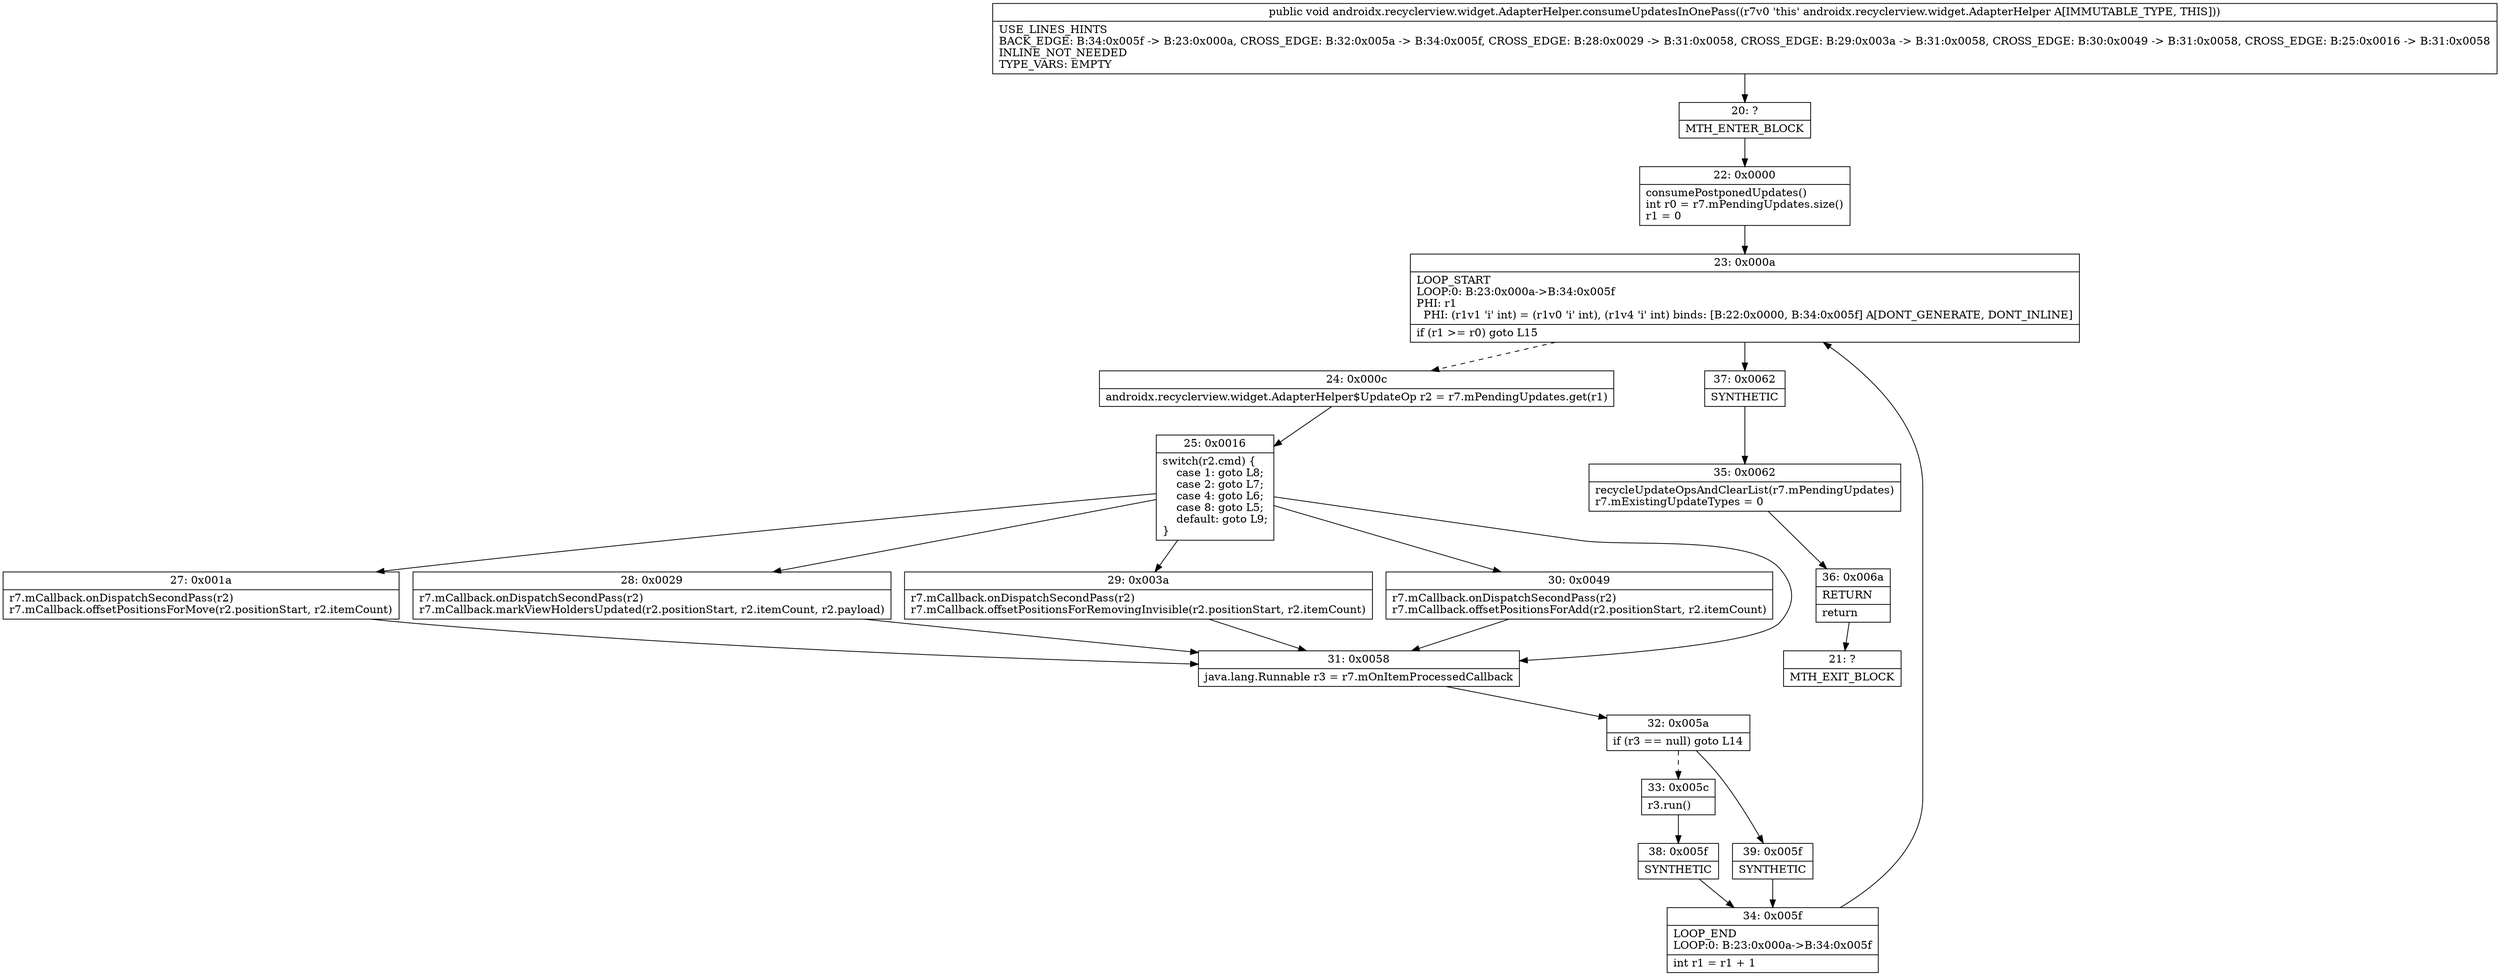 digraph "CFG forandroidx.recyclerview.widget.AdapterHelper.consumeUpdatesInOnePass()V" {
Node_20 [shape=record,label="{20\:\ ?|MTH_ENTER_BLOCK\l}"];
Node_22 [shape=record,label="{22\:\ 0x0000|consumePostponedUpdates()\lint r0 = r7.mPendingUpdates.size()\lr1 = 0\l}"];
Node_23 [shape=record,label="{23\:\ 0x000a|LOOP_START\lLOOP:0: B:23:0x000a\-\>B:34:0x005f\lPHI: r1 \l  PHI: (r1v1 'i' int) = (r1v0 'i' int), (r1v4 'i' int) binds: [B:22:0x0000, B:34:0x005f] A[DONT_GENERATE, DONT_INLINE]\l|if (r1 \>= r0) goto L15\l}"];
Node_24 [shape=record,label="{24\:\ 0x000c|androidx.recyclerview.widget.AdapterHelper$UpdateOp r2 = r7.mPendingUpdates.get(r1)\l}"];
Node_25 [shape=record,label="{25\:\ 0x0016|switch(r2.cmd) \{\l    case 1: goto L8;\l    case 2: goto L7;\l    case 4: goto L6;\l    case 8: goto L5;\l    default: goto L9;\l\}\l}"];
Node_27 [shape=record,label="{27\:\ 0x001a|r7.mCallback.onDispatchSecondPass(r2)\lr7.mCallback.offsetPositionsForMove(r2.positionStart, r2.itemCount)\l}"];
Node_28 [shape=record,label="{28\:\ 0x0029|r7.mCallback.onDispatchSecondPass(r2)\lr7.mCallback.markViewHoldersUpdated(r2.positionStart, r2.itemCount, r2.payload)\l}"];
Node_29 [shape=record,label="{29\:\ 0x003a|r7.mCallback.onDispatchSecondPass(r2)\lr7.mCallback.offsetPositionsForRemovingInvisible(r2.positionStart, r2.itemCount)\l}"];
Node_30 [shape=record,label="{30\:\ 0x0049|r7.mCallback.onDispatchSecondPass(r2)\lr7.mCallback.offsetPositionsForAdd(r2.positionStart, r2.itemCount)\l}"];
Node_31 [shape=record,label="{31\:\ 0x0058|java.lang.Runnable r3 = r7.mOnItemProcessedCallback\l}"];
Node_32 [shape=record,label="{32\:\ 0x005a|if (r3 == null) goto L14\l}"];
Node_33 [shape=record,label="{33\:\ 0x005c|r3.run()\l}"];
Node_38 [shape=record,label="{38\:\ 0x005f|SYNTHETIC\l}"];
Node_34 [shape=record,label="{34\:\ 0x005f|LOOP_END\lLOOP:0: B:23:0x000a\-\>B:34:0x005f\l|int r1 = r1 + 1\l}"];
Node_39 [shape=record,label="{39\:\ 0x005f|SYNTHETIC\l}"];
Node_37 [shape=record,label="{37\:\ 0x0062|SYNTHETIC\l}"];
Node_35 [shape=record,label="{35\:\ 0x0062|recycleUpdateOpsAndClearList(r7.mPendingUpdates)\lr7.mExistingUpdateTypes = 0\l}"];
Node_36 [shape=record,label="{36\:\ 0x006a|RETURN\l|return\l}"];
Node_21 [shape=record,label="{21\:\ ?|MTH_EXIT_BLOCK\l}"];
MethodNode[shape=record,label="{public void androidx.recyclerview.widget.AdapterHelper.consumeUpdatesInOnePass((r7v0 'this' androidx.recyclerview.widget.AdapterHelper A[IMMUTABLE_TYPE, THIS]))  | USE_LINES_HINTS\lBACK_EDGE: B:34:0x005f \-\> B:23:0x000a, CROSS_EDGE: B:32:0x005a \-\> B:34:0x005f, CROSS_EDGE: B:28:0x0029 \-\> B:31:0x0058, CROSS_EDGE: B:29:0x003a \-\> B:31:0x0058, CROSS_EDGE: B:30:0x0049 \-\> B:31:0x0058, CROSS_EDGE: B:25:0x0016 \-\> B:31:0x0058\lINLINE_NOT_NEEDED\lTYPE_VARS: EMPTY\l}"];
MethodNode -> Node_20;Node_20 -> Node_22;
Node_22 -> Node_23;
Node_23 -> Node_24[style=dashed];
Node_23 -> Node_37;
Node_24 -> Node_25;
Node_25 -> Node_27;
Node_25 -> Node_28;
Node_25 -> Node_29;
Node_25 -> Node_30;
Node_25 -> Node_31;
Node_27 -> Node_31;
Node_28 -> Node_31;
Node_29 -> Node_31;
Node_30 -> Node_31;
Node_31 -> Node_32;
Node_32 -> Node_33[style=dashed];
Node_32 -> Node_39;
Node_33 -> Node_38;
Node_38 -> Node_34;
Node_34 -> Node_23;
Node_39 -> Node_34;
Node_37 -> Node_35;
Node_35 -> Node_36;
Node_36 -> Node_21;
}


